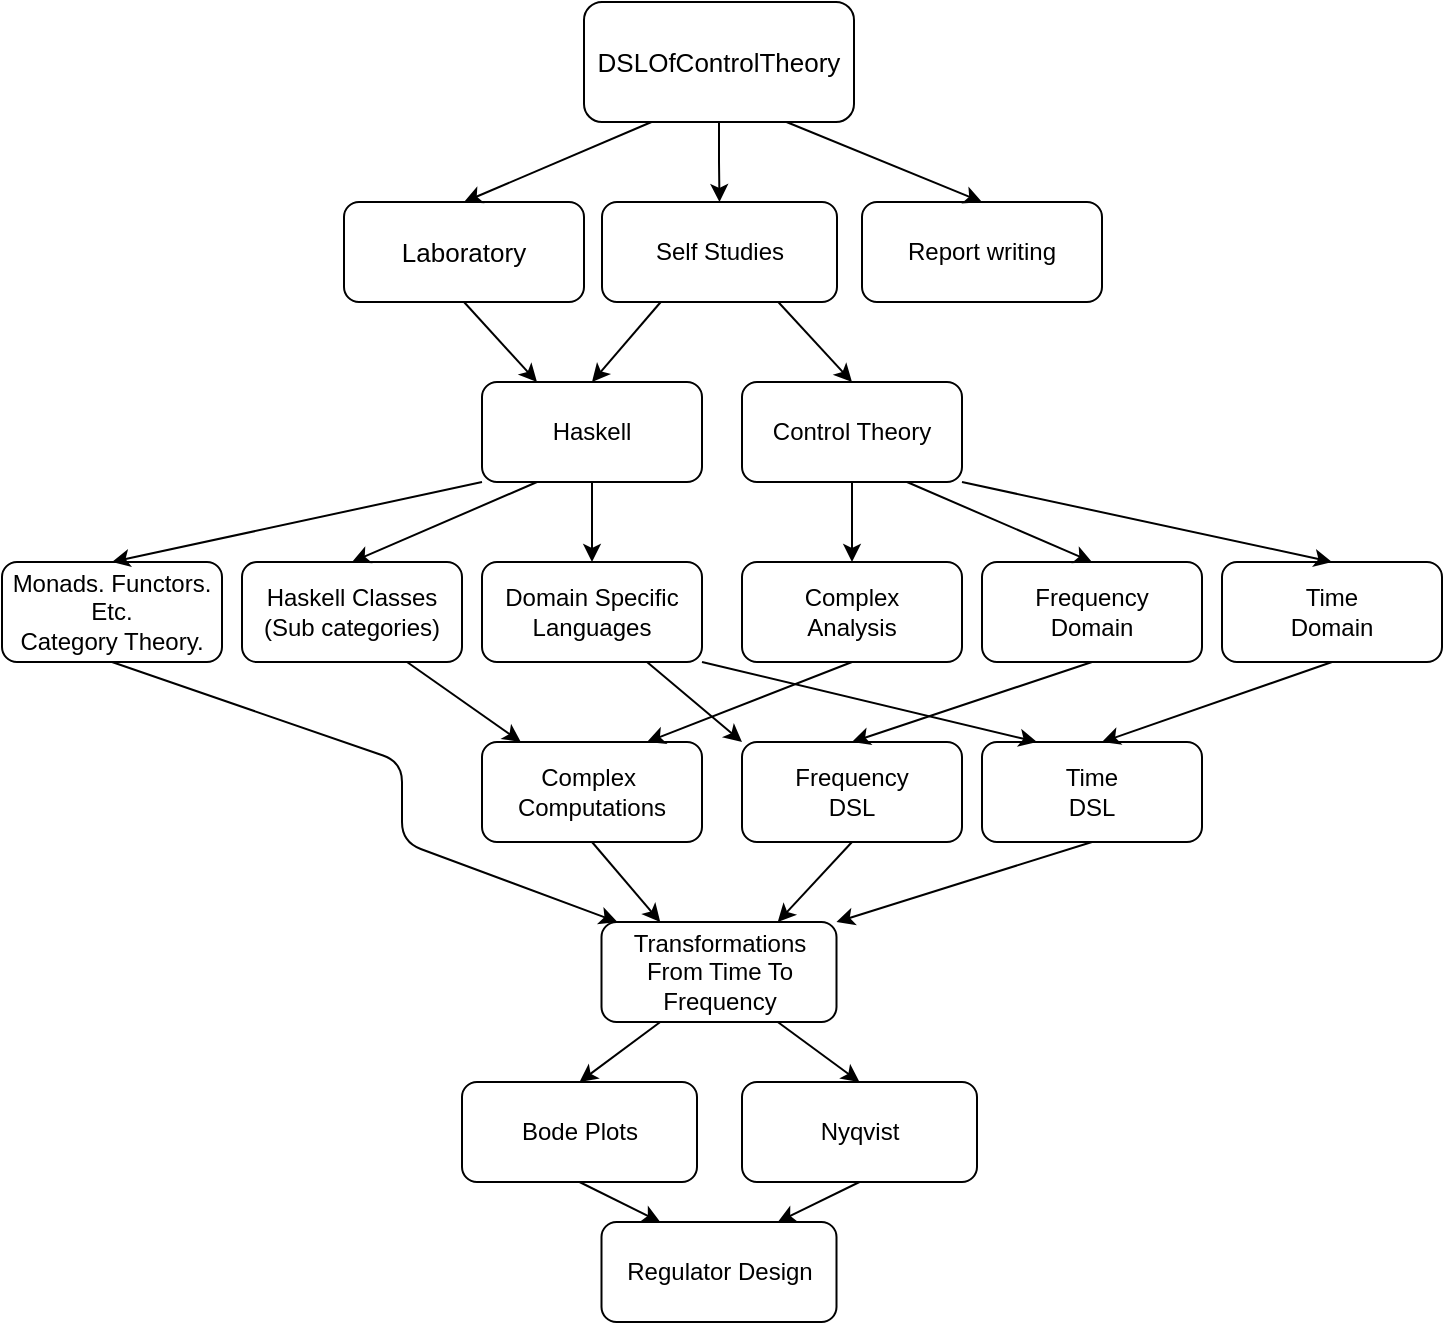 <mxfile version="12.6.5" type="github"><diagram id="hVRuzrpGwnYwNuZHlZNM" name="Page-1"><mxGraphModel dx="1422" dy="729" grid="1" gridSize="10" guides="1" tooltips="1" connect="1" arrows="1" fold="1" page="1" pageScale="1" pageWidth="850" pageHeight="1100" math="0" shadow="0"><root><mxCell id="0"/><mxCell id="1" parent="0"/><mxCell id="8vJInv8jICVYuxfii1lJ-41" value="" style="edgeStyle=orthogonalEdgeStyle;rounded=0;orthogonalLoop=1;jettySize=auto;html=1;entryX=0.5;entryY=0;entryDx=0;entryDy=0;" edge="1" parent="1" source="8vJInv8jICVYuxfii1lJ-1" target="8vJInv8jICVYuxfii1lJ-6"><mxGeometry relative="1" as="geometry"/></mxCell><mxCell id="8vJInv8jICVYuxfii1lJ-1" value="&lt;font style=&quot;font-size: 13px&quot;&gt;DSLOfControlTheory&lt;/font&gt;" style="rounded=1;whiteSpace=wrap;html=1;" vertex="1" parent="1"><mxGeometry x="371" y="60" width="135" height="60" as="geometry"/></mxCell><mxCell id="8vJInv8jICVYuxfii1lJ-4" value="&lt;span style=&quot;font-size: 13px&quot;&gt;Laboratory&lt;/span&gt;" style="rounded=1;whiteSpace=wrap;html=1;" vertex="1" parent="1"><mxGeometry x="251" y="160" width="120" height="50" as="geometry"/></mxCell><mxCell id="8vJInv8jICVYuxfii1lJ-5" value="Report writing" style="rounded=1;whiteSpace=wrap;html=1;" vertex="1" parent="1"><mxGeometry x="510" y="160" width="120" height="50" as="geometry"/></mxCell><mxCell id="8vJInv8jICVYuxfii1lJ-6" value="Self Studies" style="rounded=1;whiteSpace=wrap;html=1;" vertex="1" parent="1"><mxGeometry x="380" y="160" width="117.5" height="50" as="geometry"/></mxCell><mxCell id="8vJInv8jICVYuxfii1lJ-8" value="Haskell" style="rounded=1;whiteSpace=wrap;html=1;" vertex="1" parent="1"><mxGeometry x="320" y="250" width="110" height="50" as="geometry"/></mxCell><mxCell id="8vJInv8jICVYuxfii1lJ-38" value="" style="edgeStyle=orthogonalEdgeStyle;rounded=0;orthogonalLoop=1;jettySize=auto;html=1;" edge="1" parent="1" source="8vJInv8jICVYuxfii1lJ-9" target="8vJInv8jICVYuxfii1lJ-26"><mxGeometry relative="1" as="geometry"/></mxCell><mxCell id="8vJInv8jICVYuxfii1lJ-9" value="Control Theory" style="rounded=1;whiteSpace=wrap;html=1;" vertex="1" parent="1"><mxGeometry x="450" y="250" width="110" height="50" as="geometry"/></mxCell><mxCell id="8vJInv8jICVYuxfii1lJ-25" value="Haskell Classes&lt;br&gt;(Sub categories)" style="rounded=1;whiteSpace=wrap;html=1;" vertex="1" parent="1"><mxGeometry x="200" y="340" width="110" height="50" as="geometry"/></mxCell><mxCell id="8vJInv8jICVYuxfii1lJ-26" value="Complex&lt;br&gt;Analysis" style="rounded=1;whiteSpace=wrap;html=1;" vertex="1" parent="1"><mxGeometry x="450" y="340" width="110" height="50" as="geometry"/></mxCell><mxCell id="8vJInv8jICVYuxfii1lJ-27" value="&lt;span style=&quot;white-space: normal&quot;&gt;Frequency&lt;/span&gt;&lt;br style=&quot;white-space: normal&quot;&gt;&lt;span style=&quot;white-space: normal&quot;&gt;Domain&lt;/span&gt;" style="rounded=1;whiteSpace=wrap;html=1;" vertex="1" parent="1"><mxGeometry x="570" y="340" width="110" height="50" as="geometry"/></mxCell><mxCell id="8vJInv8jICVYuxfii1lJ-28" value="Monads. Functors.&lt;br&gt;Etc.&lt;br&gt;Category Theory." style="rounded=1;whiteSpace=wrap;html=1;" vertex="1" parent="1"><mxGeometry x="80" y="340" width="110" height="50" as="geometry"/></mxCell><mxCell id="8vJInv8jICVYuxfii1lJ-39" value="" style="endArrow=classic;html=1;exitX=0.25;exitY=1;exitDx=0;exitDy=0;entryX=0.5;entryY=0;entryDx=0;entryDy=0;" edge="1" parent="1" source="8vJInv8jICVYuxfii1lJ-1" target="8vJInv8jICVYuxfii1lJ-4"><mxGeometry width="50" height="50" relative="1" as="geometry"><mxPoint x="190" y="570" as="sourcePoint"/><mxPoint x="240" y="520" as="targetPoint"/></mxGeometry></mxCell><mxCell id="8vJInv8jICVYuxfii1lJ-40" value="" style="endArrow=classic;html=1;exitX=0.75;exitY=1;exitDx=0;exitDy=0;entryX=0.5;entryY=0;entryDx=0;entryDy=0;" edge="1" parent="1" source="8vJInv8jICVYuxfii1lJ-1" target="8vJInv8jICVYuxfii1lJ-5"><mxGeometry width="50" height="50" relative="1" as="geometry"><mxPoint x="190" y="570" as="sourcePoint"/><mxPoint x="240" y="520" as="targetPoint"/></mxGeometry></mxCell><mxCell id="8vJInv8jICVYuxfii1lJ-42" value="" style="endArrow=classic;html=1;exitX=0.25;exitY=1;exitDx=0;exitDy=0;entryX=0.5;entryY=0;entryDx=0;entryDy=0;" edge="1" parent="1" source="8vJInv8jICVYuxfii1lJ-6" target="8vJInv8jICVYuxfii1lJ-8"><mxGeometry width="50" height="50" relative="1" as="geometry"><mxPoint x="190" y="570" as="sourcePoint"/><mxPoint x="240" y="520" as="targetPoint"/></mxGeometry></mxCell><mxCell id="8vJInv8jICVYuxfii1lJ-44" value="" style="endArrow=classic;html=1;exitX=0.75;exitY=1;exitDx=0;exitDy=0;entryX=0.5;entryY=0;entryDx=0;entryDy=0;" edge="1" parent="1" source="8vJInv8jICVYuxfii1lJ-6" target="8vJInv8jICVYuxfii1lJ-9"><mxGeometry width="50" height="50" relative="1" as="geometry"><mxPoint x="190" y="570" as="sourcePoint"/><mxPoint x="240" y="520" as="targetPoint"/></mxGeometry></mxCell><mxCell id="8vJInv8jICVYuxfii1lJ-47" value="" style="endArrow=classic;html=1;exitX=0.75;exitY=1;exitDx=0;exitDy=0;entryX=0.5;entryY=0;entryDx=0;entryDy=0;" edge="1" parent="1" source="8vJInv8jICVYuxfii1lJ-9" target="8vJInv8jICVYuxfii1lJ-27"><mxGeometry width="50" height="50" relative="1" as="geometry"><mxPoint x="190" y="570" as="sourcePoint"/><mxPoint x="240" y="520" as="targetPoint"/></mxGeometry></mxCell><mxCell id="8vJInv8jICVYuxfii1lJ-48" value="Time &lt;br&gt;Domain" style="rounded=1;whiteSpace=wrap;html=1;" vertex="1" parent="1"><mxGeometry x="690" y="340" width="110" height="50" as="geometry"/></mxCell><mxCell id="8vJInv8jICVYuxfii1lJ-49" value="" style="endArrow=classic;html=1;entryX=0.5;entryY=0;entryDx=0;entryDy=0;exitX=1;exitY=1;exitDx=0;exitDy=0;" edge="1" parent="1" source="8vJInv8jICVYuxfii1lJ-9" target="8vJInv8jICVYuxfii1lJ-48"><mxGeometry width="50" height="50" relative="1" as="geometry"><mxPoint x="190" y="570" as="sourcePoint"/><mxPoint x="240" y="520" as="targetPoint"/></mxGeometry></mxCell><mxCell id="8vJInv8jICVYuxfii1lJ-50" value="&lt;span style=&quot;white-space: normal&quot;&gt;Domain Specific&lt;/span&gt;&lt;br style=&quot;white-space: normal&quot;&gt;&lt;span style=&quot;white-space: normal&quot;&gt;Languages&lt;/span&gt;" style="rounded=1;whiteSpace=wrap;html=1;" vertex="1" parent="1"><mxGeometry x="320" y="340" width="110" height="50" as="geometry"/></mxCell><mxCell id="8vJInv8jICVYuxfii1lJ-54" value="Complex&amp;nbsp;&lt;br&gt;Computations" style="rounded=1;whiteSpace=wrap;html=1;" vertex="1" parent="1"><mxGeometry x="320" y="430" width="110" height="50" as="geometry"/></mxCell><mxCell id="8vJInv8jICVYuxfii1lJ-56" value="" style="endArrow=classic;html=1;exitX=0.75;exitY=1;exitDx=0;exitDy=0;" edge="1" parent="1" source="8vJInv8jICVYuxfii1lJ-25" target="8vJInv8jICVYuxfii1lJ-54"><mxGeometry width="50" height="50" relative="1" as="geometry"><mxPoint x="80" y="550" as="sourcePoint"/><mxPoint x="130" y="500" as="targetPoint"/></mxGeometry></mxCell><mxCell id="8vJInv8jICVYuxfii1lJ-57" value="" style="endArrow=classic;html=1;exitX=0.5;exitY=1;exitDx=0;exitDy=0;entryX=0.75;entryY=0;entryDx=0;entryDy=0;" edge="1" parent="1" source="8vJInv8jICVYuxfii1lJ-26" target="8vJInv8jICVYuxfii1lJ-54"><mxGeometry width="50" height="50" relative="1" as="geometry"><mxPoint x="80" y="550" as="sourcePoint"/><mxPoint x="130" y="500" as="targetPoint"/></mxGeometry></mxCell><mxCell id="8vJInv8jICVYuxfii1lJ-58" value="Transformations&lt;br&gt;From Time To&lt;br&gt;Frequency" style="rounded=1;whiteSpace=wrap;html=1;" vertex="1" parent="1"><mxGeometry x="379.75" y="520" width="117.5" height="50" as="geometry"/></mxCell><mxCell id="8vJInv8jICVYuxfii1lJ-59" value="" style="endArrow=classic;html=1;exitX=0.5;exitY=1;exitDx=0;exitDy=0;entryX=0.25;entryY=0;entryDx=0;entryDy=0;" edge="1" parent="1" source="8vJInv8jICVYuxfii1lJ-54" target="8vJInv8jICVYuxfii1lJ-58"><mxGeometry width="50" height="50" relative="1" as="geometry"><mxPoint x="80" y="640" as="sourcePoint"/><mxPoint x="130" y="590" as="targetPoint"/></mxGeometry></mxCell><mxCell id="8vJInv8jICVYuxfii1lJ-62" value="" style="endArrow=classic;html=1;exitX=0.5;exitY=1;exitDx=0;exitDy=0;entryX=0.068;entryY=0;entryDx=0;entryDy=0;entryPerimeter=0;" edge="1" parent="1" source="8vJInv8jICVYuxfii1lJ-28" target="8vJInv8jICVYuxfii1lJ-58"><mxGeometry width="50" height="50" relative="1" as="geometry"><mxPoint x="80" y="650" as="sourcePoint"/><mxPoint x="130" y="600" as="targetPoint"/><Array as="points"><mxPoint x="280" y="440"/><mxPoint x="280" y="480"/></Array></mxGeometry></mxCell><mxCell id="8vJInv8jICVYuxfii1lJ-63" value="" style="endArrow=classic;html=1;exitX=0.5;exitY=1;exitDx=0;exitDy=0;entryX=0.5;entryY=0;entryDx=0;entryDy=0;" edge="1" parent="1" source="8vJInv8jICVYuxfii1lJ-8" target="8vJInv8jICVYuxfii1lJ-50"><mxGeometry width="50" height="50" relative="1" as="geometry"><mxPoint x="80" y="650" as="sourcePoint"/><mxPoint x="130" y="600" as="targetPoint"/></mxGeometry></mxCell><mxCell id="8vJInv8jICVYuxfii1lJ-64" value="" style="endArrow=classic;html=1;exitX=0.25;exitY=1;exitDx=0;exitDy=0;entryX=0.5;entryY=0;entryDx=0;entryDy=0;" edge="1" parent="1" source="8vJInv8jICVYuxfii1lJ-8" target="8vJInv8jICVYuxfii1lJ-25"><mxGeometry width="50" height="50" relative="1" as="geometry"><mxPoint x="80" y="650" as="sourcePoint"/><mxPoint x="130" y="600" as="targetPoint"/></mxGeometry></mxCell><mxCell id="8vJInv8jICVYuxfii1lJ-65" value="" style="endArrow=classic;html=1;exitX=0;exitY=1;exitDx=0;exitDy=0;entryX=0.5;entryY=0;entryDx=0;entryDy=0;" edge="1" parent="1" source="8vJInv8jICVYuxfii1lJ-8" target="8vJInv8jICVYuxfii1lJ-28"><mxGeometry width="50" height="50" relative="1" as="geometry"><mxPoint x="80" y="650" as="sourcePoint"/><mxPoint x="130" y="600" as="targetPoint"/></mxGeometry></mxCell><mxCell id="8vJInv8jICVYuxfii1lJ-67" value="&lt;span style=&quot;white-space: normal&quot;&gt;Frequency&lt;/span&gt;&lt;br style=&quot;white-space: normal&quot;&gt;&lt;span style=&quot;white-space: normal&quot;&gt;DSL&lt;/span&gt;" style="rounded=1;whiteSpace=wrap;html=1;" vertex="1" parent="1"><mxGeometry x="450" y="430" width="110" height="50" as="geometry"/></mxCell><mxCell id="8vJInv8jICVYuxfii1lJ-68" value="&lt;span style=&quot;white-space: normal&quot;&gt;Time&lt;/span&gt;&lt;br style=&quot;white-space: normal&quot;&gt;&lt;span style=&quot;white-space: normal&quot;&gt;DSL&lt;/span&gt;" style="rounded=1;whiteSpace=wrap;html=1;" vertex="1" parent="1"><mxGeometry x="570" y="430" width="110" height="50" as="geometry"/></mxCell><mxCell id="8vJInv8jICVYuxfii1lJ-69" value="" style="endArrow=classic;html=1;exitX=0.5;exitY=1;exitDx=0;exitDy=0;entryX=0.5;entryY=0;entryDx=0;entryDy=0;" edge="1" parent="1" source="8vJInv8jICVYuxfii1lJ-27" target="8vJInv8jICVYuxfii1lJ-67"><mxGeometry width="50" height="50" relative="1" as="geometry"><mxPoint x="80" y="650" as="sourcePoint"/><mxPoint x="130" y="600" as="targetPoint"/></mxGeometry></mxCell><mxCell id="8vJInv8jICVYuxfii1lJ-70" value="" style="endArrow=classic;html=1;exitX=0.5;exitY=1;exitDx=0;exitDy=0;" edge="1" parent="1" source="8vJInv8jICVYuxfii1lJ-48"><mxGeometry width="50" height="50" relative="1" as="geometry"><mxPoint x="80" y="650" as="sourcePoint"/><mxPoint x="630" y="430" as="targetPoint"/></mxGeometry></mxCell><mxCell id="8vJInv8jICVYuxfii1lJ-71" value="" style="endArrow=classic;html=1;exitX=0.5;exitY=1;exitDx=0;exitDy=0;entryX=0.75;entryY=0;entryDx=0;entryDy=0;" edge="1" parent="1" source="8vJInv8jICVYuxfii1lJ-67" target="8vJInv8jICVYuxfii1lJ-58"><mxGeometry width="50" height="50" relative="1" as="geometry"><mxPoint x="80" y="650" as="sourcePoint"/><mxPoint x="130" y="600" as="targetPoint"/></mxGeometry></mxCell><mxCell id="8vJInv8jICVYuxfii1lJ-72" value="" style="endArrow=classic;html=1;exitX=0.5;exitY=1;exitDx=0;exitDy=0;entryX=1;entryY=0;entryDx=0;entryDy=0;" edge="1" parent="1" source="8vJInv8jICVYuxfii1lJ-68" target="8vJInv8jICVYuxfii1lJ-58"><mxGeometry width="50" height="50" relative="1" as="geometry"><mxPoint x="80" y="650" as="sourcePoint"/><mxPoint x="130" y="600" as="targetPoint"/></mxGeometry></mxCell><mxCell id="8vJInv8jICVYuxfii1lJ-73" value="" style="endArrow=classic;html=1;exitX=0.5;exitY=1;exitDx=0;exitDy=0;entryX=0.25;entryY=0;entryDx=0;entryDy=0;" edge="1" parent="1" source="8vJInv8jICVYuxfii1lJ-4" target="8vJInv8jICVYuxfii1lJ-8"><mxGeometry width="50" height="50" relative="1" as="geometry"><mxPoint x="80" y="650" as="sourcePoint"/><mxPoint x="130" y="600" as="targetPoint"/></mxGeometry></mxCell><mxCell id="8vJInv8jICVYuxfii1lJ-77" value="Bode Plots" style="rounded=1;whiteSpace=wrap;html=1;" vertex="1" parent="1"><mxGeometry x="310" y="600" width="117.5" height="50" as="geometry"/></mxCell><mxCell id="8vJInv8jICVYuxfii1lJ-78" value="Nyqvist" style="rounded=1;whiteSpace=wrap;html=1;" vertex="1" parent="1"><mxGeometry x="450" y="600" width="117.5" height="50" as="geometry"/></mxCell><mxCell id="8vJInv8jICVYuxfii1lJ-79" value="Regulator Design" style="rounded=1;whiteSpace=wrap;html=1;" vertex="1" parent="1"><mxGeometry x="379.75" y="670" width="117.5" height="50" as="geometry"/></mxCell><mxCell id="8vJInv8jICVYuxfii1lJ-80" value="" style="endArrow=classic;html=1;exitX=0.25;exitY=1;exitDx=0;exitDy=0;entryX=0.5;entryY=0;entryDx=0;entryDy=0;" edge="1" parent="1" source="8vJInv8jICVYuxfii1lJ-58" target="8vJInv8jICVYuxfii1lJ-77"><mxGeometry width="50" height="50" relative="1" as="geometry"><mxPoint x="80" y="790" as="sourcePoint"/><mxPoint x="130" y="740" as="targetPoint"/></mxGeometry></mxCell><mxCell id="8vJInv8jICVYuxfii1lJ-81" value="" style="endArrow=classic;html=1;exitX=0.75;exitY=1;exitDx=0;exitDy=0;entryX=0.5;entryY=0;entryDx=0;entryDy=0;" edge="1" parent="1" source="8vJInv8jICVYuxfii1lJ-58" target="8vJInv8jICVYuxfii1lJ-78"><mxGeometry width="50" height="50" relative="1" as="geometry"><mxPoint x="80" y="790" as="sourcePoint"/><mxPoint x="130" y="740" as="targetPoint"/></mxGeometry></mxCell><mxCell id="8vJInv8jICVYuxfii1lJ-82" value="" style="endArrow=classic;html=1;exitX=0.5;exitY=1;exitDx=0;exitDy=0;entryX=0.25;entryY=0;entryDx=0;entryDy=0;" edge="1" parent="1" source="8vJInv8jICVYuxfii1lJ-77" target="8vJInv8jICVYuxfii1lJ-79"><mxGeometry width="50" height="50" relative="1" as="geometry"><mxPoint x="80" y="790" as="sourcePoint"/><mxPoint x="130" y="740" as="targetPoint"/></mxGeometry></mxCell><mxCell id="8vJInv8jICVYuxfii1lJ-83" value="" style="endArrow=classic;html=1;exitX=0.5;exitY=1;exitDx=0;exitDy=0;entryX=0.75;entryY=0;entryDx=0;entryDy=0;" edge="1" parent="1" source="8vJInv8jICVYuxfii1lJ-78" target="8vJInv8jICVYuxfii1lJ-79"><mxGeometry width="50" height="50" relative="1" as="geometry"><mxPoint x="80" y="790" as="sourcePoint"/><mxPoint x="130" y="740" as="targetPoint"/></mxGeometry></mxCell><mxCell id="8vJInv8jICVYuxfii1lJ-84" value="" style="endArrow=classic;html=1;exitX=1;exitY=1;exitDx=0;exitDy=0;entryX=0.25;entryY=0;entryDx=0;entryDy=0;" edge="1" parent="1" source="8vJInv8jICVYuxfii1lJ-50" target="8vJInv8jICVYuxfii1lJ-68"><mxGeometry width="50" height="50" relative="1" as="geometry"><mxPoint x="80" y="790" as="sourcePoint"/><mxPoint x="130" y="740" as="targetPoint"/></mxGeometry></mxCell><mxCell id="8vJInv8jICVYuxfii1lJ-85" value="" style="endArrow=classic;html=1;exitX=0.75;exitY=1;exitDx=0;exitDy=0;entryX=0;entryY=0;entryDx=0;entryDy=0;" edge="1" parent="1" source="8vJInv8jICVYuxfii1lJ-50" target="8vJInv8jICVYuxfii1lJ-67"><mxGeometry width="50" height="50" relative="1" as="geometry"><mxPoint x="80" y="790" as="sourcePoint"/><mxPoint x="130" y="740" as="targetPoint"/></mxGeometry></mxCell></root></mxGraphModel></diagram></mxfile>